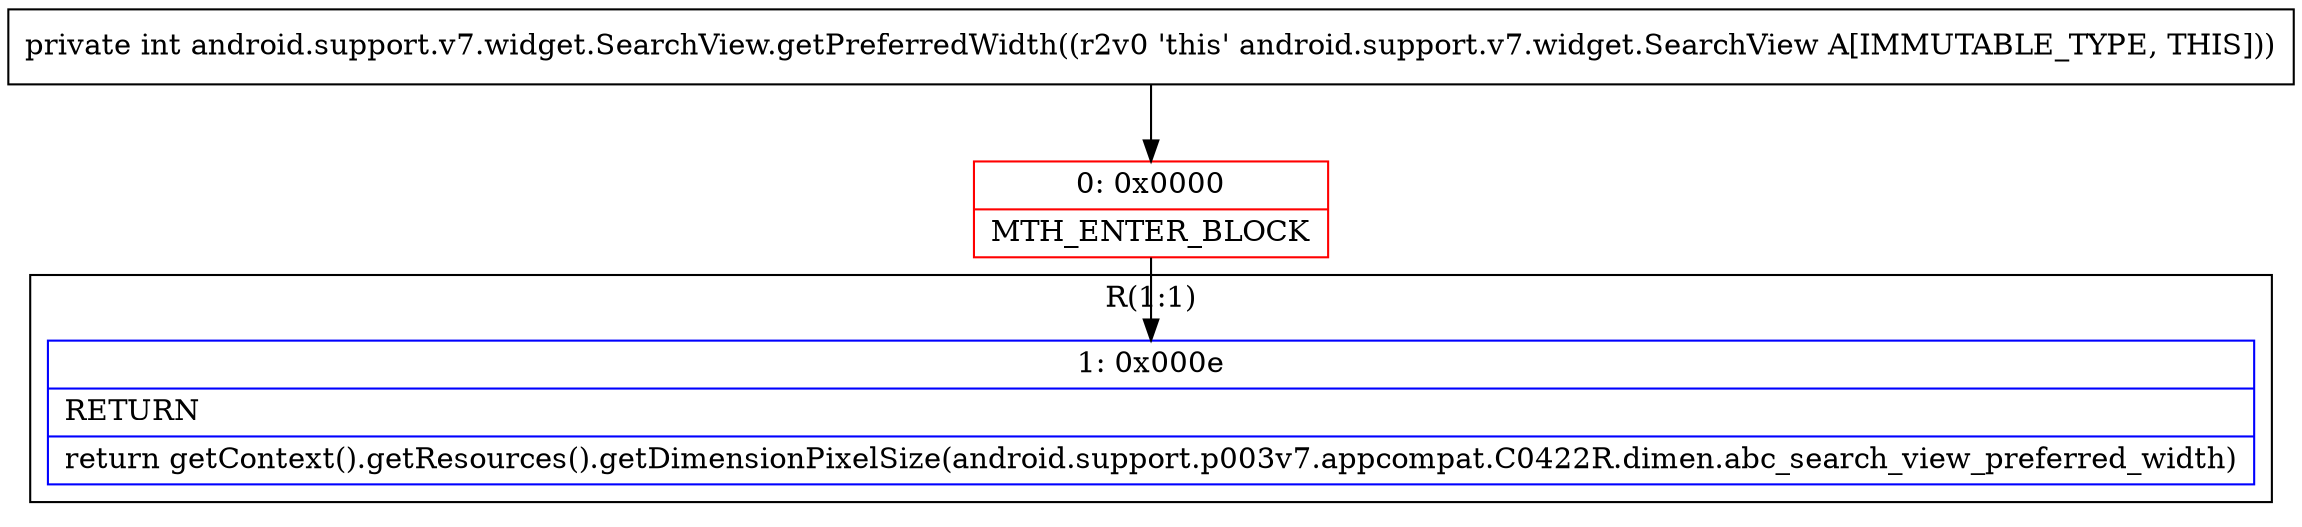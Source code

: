 digraph "CFG forandroid.support.v7.widget.SearchView.getPreferredWidth()I" {
subgraph cluster_Region_1493187885 {
label = "R(1:1)";
node [shape=record,color=blue];
Node_1 [shape=record,label="{1\:\ 0x000e|RETURN\l|return getContext().getResources().getDimensionPixelSize(android.support.p003v7.appcompat.C0422R.dimen.abc_search_view_preferred_width)\l}"];
}
Node_0 [shape=record,color=red,label="{0\:\ 0x0000|MTH_ENTER_BLOCK\l}"];
MethodNode[shape=record,label="{private int android.support.v7.widget.SearchView.getPreferredWidth((r2v0 'this' android.support.v7.widget.SearchView A[IMMUTABLE_TYPE, THIS])) }"];
MethodNode -> Node_0;
Node_0 -> Node_1;
}

